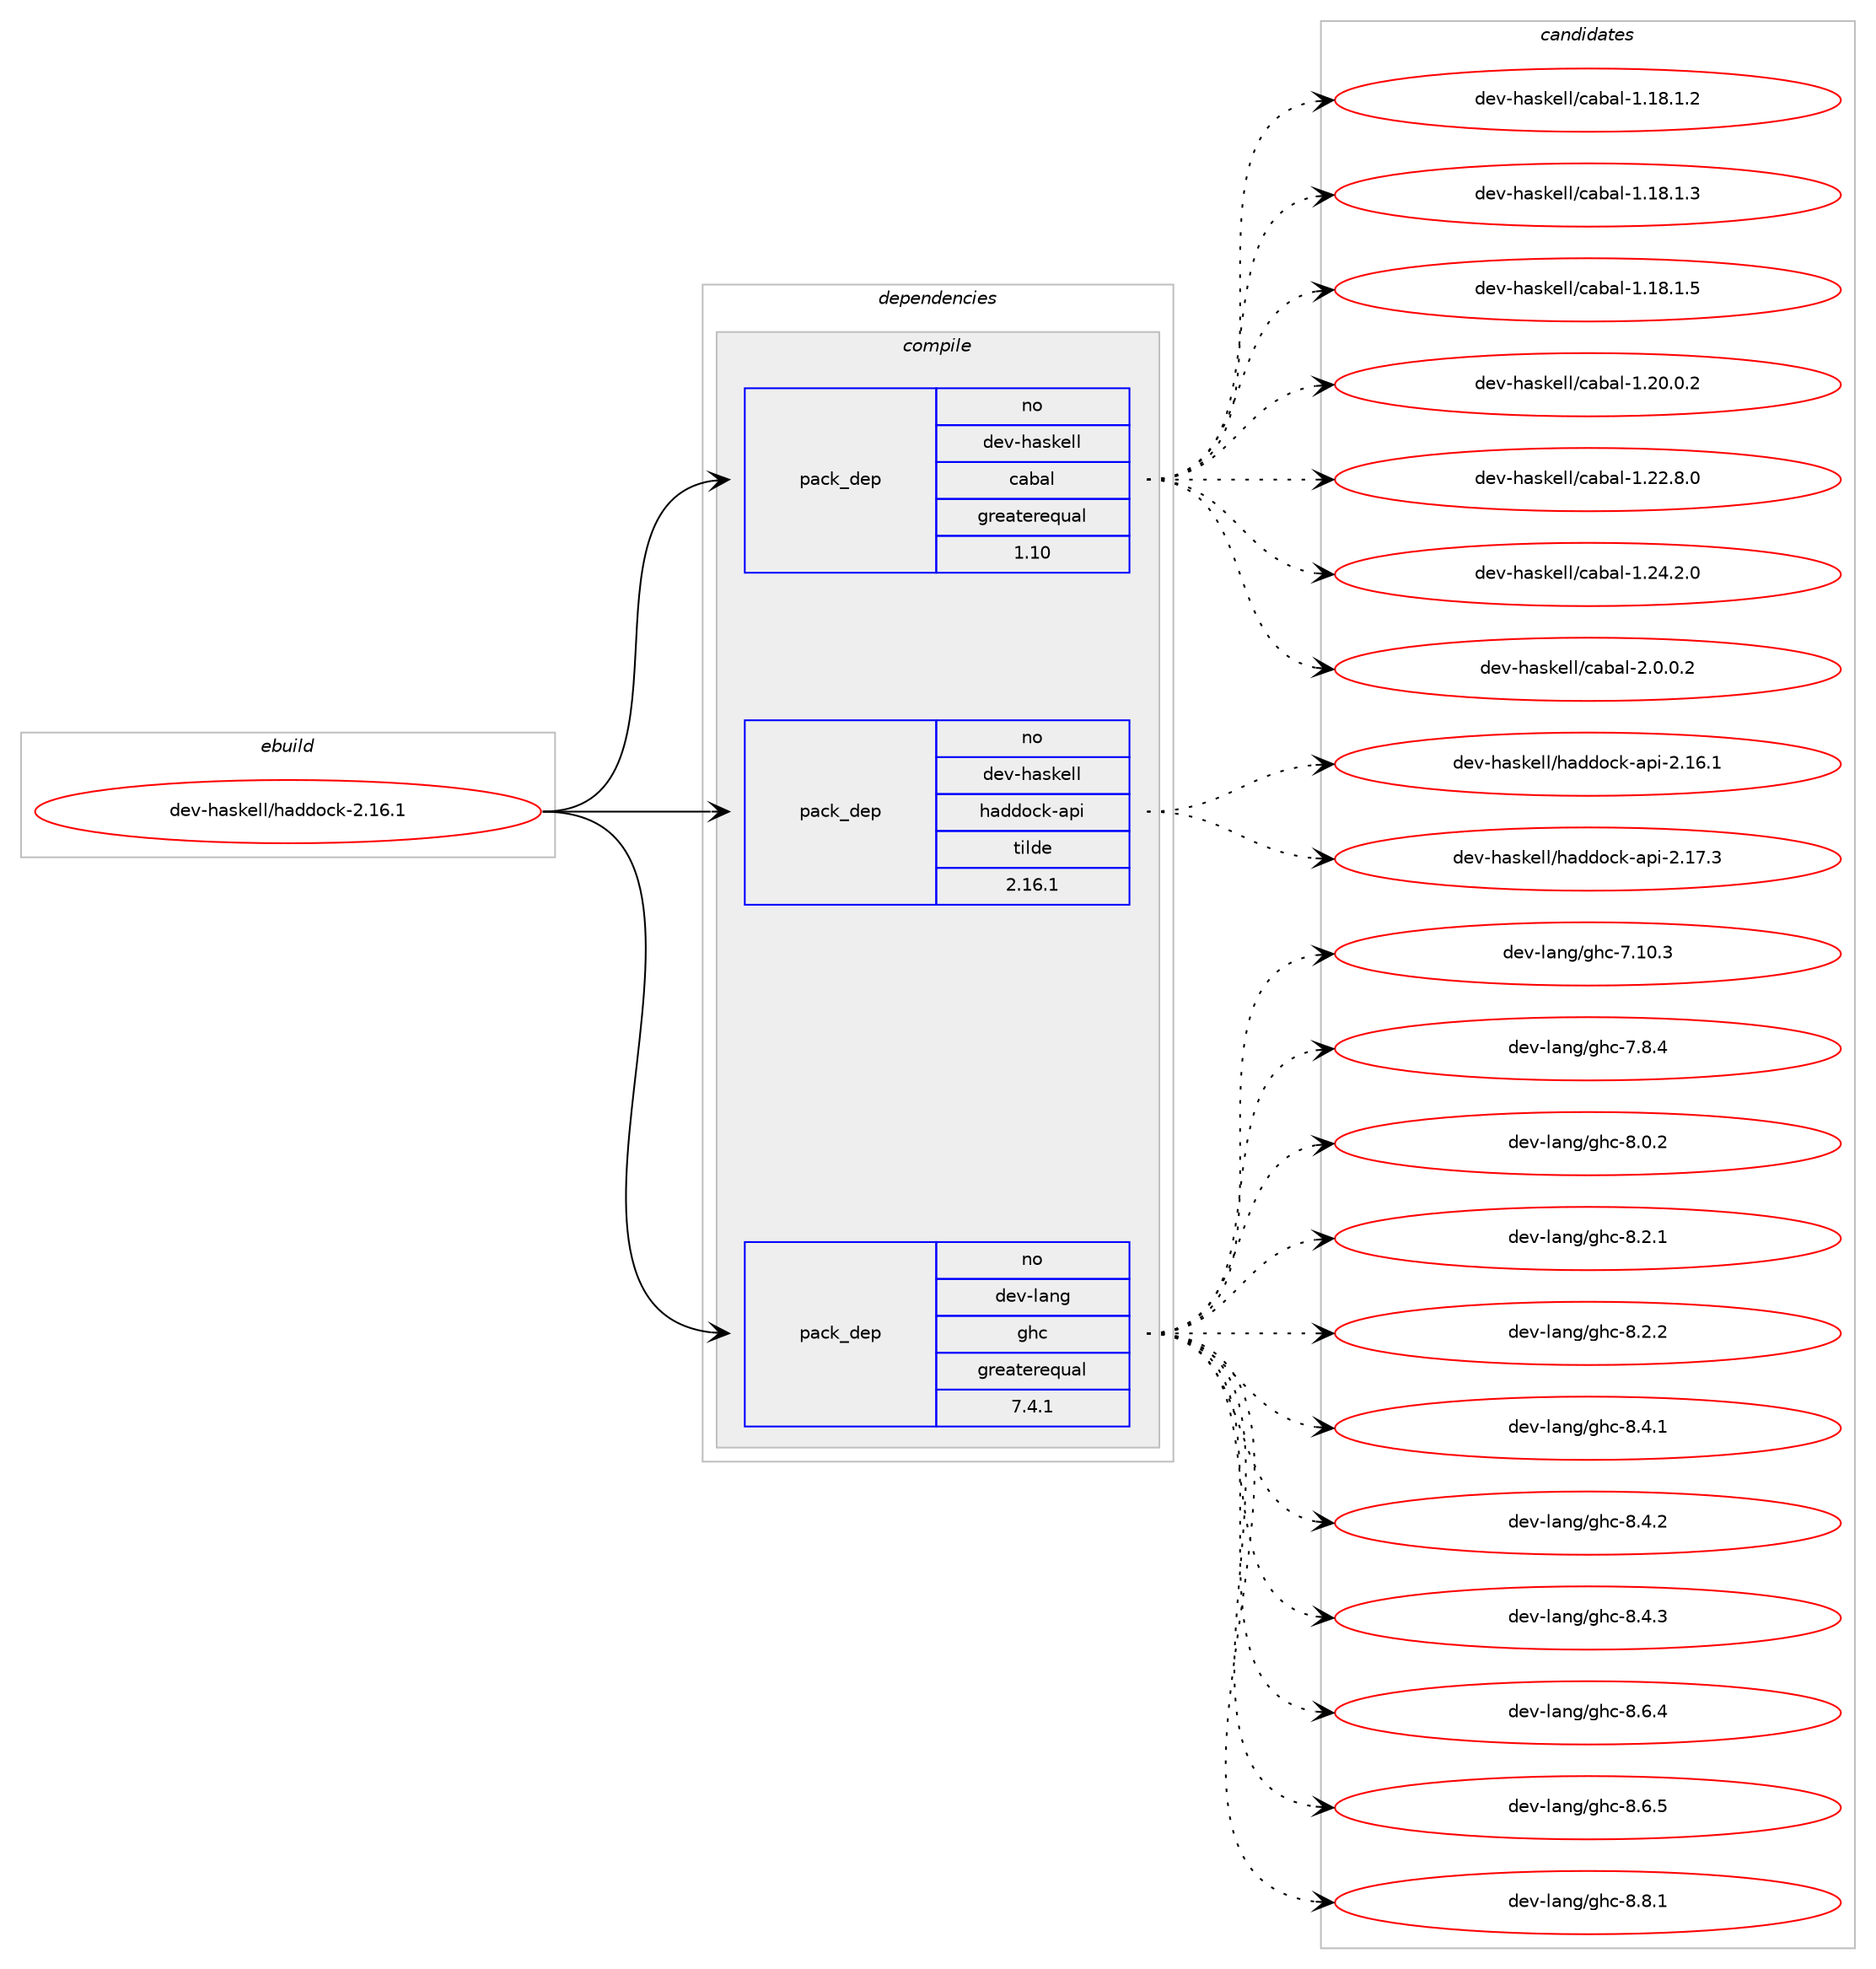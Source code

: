digraph prolog {

# *************
# Graph options
# *************

newrank=true;
concentrate=true;
compound=true;
graph [rankdir=LR,fontname=Helvetica,fontsize=10,ranksep=1.5];#, ranksep=2.5, nodesep=0.2];
edge  [arrowhead=vee];
node  [fontname=Helvetica,fontsize=10];

# **********
# The ebuild
# **********

subgraph cluster_leftcol {
color=gray;
rank=same;
label=<<i>ebuild</i>>;
id [label="dev-haskell/haddock-2.16.1", color=red, width=4, href="../dev-haskell/haddock-2.16.1.svg"];
}

# ****************
# The dependencies
# ****************

subgraph cluster_midcol {
color=gray;
label=<<i>dependencies</i>>;
subgraph cluster_compile {
fillcolor="#eeeeee";
style=filled;
label=<<i>compile</i>>;
subgraph pack397453 {
dependency533600 [label=<<TABLE BORDER="0" CELLBORDER="1" CELLSPACING="0" CELLPADDING="4" WIDTH="220"><TR><TD ROWSPAN="6" CELLPADDING="30">pack_dep</TD></TR><TR><TD WIDTH="110">no</TD></TR><TR><TD>dev-haskell</TD></TR><TR><TD>cabal</TD></TR><TR><TD>greaterequal</TD></TR><TR><TD>1.10</TD></TR></TABLE>>, shape=none, color=blue];
}
id:e -> dependency533600:w [weight=20,style="solid",arrowhead="vee"];
subgraph pack397454 {
dependency533601 [label=<<TABLE BORDER="0" CELLBORDER="1" CELLSPACING="0" CELLPADDING="4" WIDTH="220"><TR><TD ROWSPAN="6" CELLPADDING="30">pack_dep</TD></TR><TR><TD WIDTH="110">no</TD></TR><TR><TD>dev-haskell</TD></TR><TR><TD>haddock-api</TD></TR><TR><TD>tilde</TD></TR><TR><TD>2.16.1</TD></TR></TABLE>>, shape=none, color=blue];
}
id:e -> dependency533601:w [weight=20,style="solid",arrowhead="vee"];
subgraph pack397455 {
dependency533602 [label=<<TABLE BORDER="0" CELLBORDER="1" CELLSPACING="0" CELLPADDING="4" WIDTH="220"><TR><TD ROWSPAN="6" CELLPADDING="30">pack_dep</TD></TR><TR><TD WIDTH="110">no</TD></TR><TR><TD>dev-lang</TD></TR><TR><TD>ghc</TD></TR><TR><TD>greaterequal</TD></TR><TR><TD>7.4.1</TD></TR></TABLE>>, shape=none, color=blue];
}
id:e -> dependency533602:w [weight=20,style="solid",arrowhead="vee"];
}
subgraph cluster_compileandrun {
fillcolor="#eeeeee";
style=filled;
label=<<i>compile and run</i>>;
}
subgraph cluster_run {
fillcolor="#eeeeee";
style=filled;
label=<<i>run</i>>;
}
}

# **************
# The candidates
# **************

subgraph cluster_choices {
rank=same;
color=gray;
label=<<i>candidates</i>>;

subgraph choice397453 {
color=black;
nodesep=1;
choice10010111845104971151071011081084799979897108454946495646494650 [label="dev-haskell/cabal-1.18.1.2", color=red, width=4,href="../dev-haskell/cabal-1.18.1.2.svg"];
choice10010111845104971151071011081084799979897108454946495646494651 [label="dev-haskell/cabal-1.18.1.3", color=red, width=4,href="../dev-haskell/cabal-1.18.1.3.svg"];
choice10010111845104971151071011081084799979897108454946495646494653 [label="dev-haskell/cabal-1.18.1.5", color=red, width=4,href="../dev-haskell/cabal-1.18.1.5.svg"];
choice10010111845104971151071011081084799979897108454946504846484650 [label="dev-haskell/cabal-1.20.0.2", color=red, width=4,href="../dev-haskell/cabal-1.20.0.2.svg"];
choice10010111845104971151071011081084799979897108454946505046564648 [label="dev-haskell/cabal-1.22.8.0", color=red, width=4,href="../dev-haskell/cabal-1.22.8.0.svg"];
choice10010111845104971151071011081084799979897108454946505246504648 [label="dev-haskell/cabal-1.24.2.0", color=red, width=4,href="../dev-haskell/cabal-1.24.2.0.svg"];
choice100101118451049711510710110810847999798971084550464846484650 [label="dev-haskell/cabal-2.0.0.2", color=red, width=4,href="../dev-haskell/cabal-2.0.0.2.svg"];
dependency533600:e -> choice10010111845104971151071011081084799979897108454946495646494650:w [style=dotted,weight="100"];
dependency533600:e -> choice10010111845104971151071011081084799979897108454946495646494651:w [style=dotted,weight="100"];
dependency533600:e -> choice10010111845104971151071011081084799979897108454946495646494653:w [style=dotted,weight="100"];
dependency533600:e -> choice10010111845104971151071011081084799979897108454946504846484650:w [style=dotted,weight="100"];
dependency533600:e -> choice10010111845104971151071011081084799979897108454946505046564648:w [style=dotted,weight="100"];
dependency533600:e -> choice10010111845104971151071011081084799979897108454946505246504648:w [style=dotted,weight="100"];
dependency533600:e -> choice100101118451049711510710110810847999798971084550464846484650:w [style=dotted,weight="100"];
}
subgraph choice397454 {
color=black;
nodesep=1;
choice1001011184510497115107101108108471049710010011199107459711210545504649544649 [label="dev-haskell/haddock-api-2.16.1", color=red, width=4,href="../dev-haskell/haddock-api-2.16.1.svg"];
choice1001011184510497115107101108108471049710010011199107459711210545504649554651 [label="dev-haskell/haddock-api-2.17.3", color=red, width=4,href="../dev-haskell/haddock-api-2.17.3.svg"];
dependency533601:e -> choice1001011184510497115107101108108471049710010011199107459711210545504649544649:w [style=dotted,weight="100"];
dependency533601:e -> choice1001011184510497115107101108108471049710010011199107459711210545504649554651:w [style=dotted,weight="100"];
}
subgraph choice397455 {
color=black;
nodesep=1;
choice1001011184510897110103471031049945554649484651 [label="dev-lang/ghc-7.10.3", color=red, width=4,href="../dev-lang/ghc-7.10.3.svg"];
choice10010111845108971101034710310499455546564652 [label="dev-lang/ghc-7.8.4", color=red, width=4,href="../dev-lang/ghc-7.8.4.svg"];
choice10010111845108971101034710310499455646484650 [label="dev-lang/ghc-8.0.2", color=red, width=4,href="../dev-lang/ghc-8.0.2.svg"];
choice10010111845108971101034710310499455646504649 [label="dev-lang/ghc-8.2.1", color=red, width=4,href="../dev-lang/ghc-8.2.1.svg"];
choice10010111845108971101034710310499455646504650 [label="dev-lang/ghc-8.2.2", color=red, width=4,href="../dev-lang/ghc-8.2.2.svg"];
choice10010111845108971101034710310499455646524649 [label="dev-lang/ghc-8.4.1", color=red, width=4,href="../dev-lang/ghc-8.4.1.svg"];
choice10010111845108971101034710310499455646524650 [label="dev-lang/ghc-8.4.2", color=red, width=4,href="../dev-lang/ghc-8.4.2.svg"];
choice10010111845108971101034710310499455646524651 [label="dev-lang/ghc-8.4.3", color=red, width=4,href="../dev-lang/ghc-8.4.3.svg"];
choice10010111845108971101034710310499455646544652 [label="dev-lang/ghc-8.6.4", color=red, width=4,href="../dev-lang/ghc-8.6.4.svg"];
choice10010111845108971101034710310499455646544653 [label="dev-lang/ghc-8.6.5", color=red, width=4,href="../dev-lang/ghc-8.6.5.svg"];
choice10010111845108971101034710310499455646564649 [label="dev-lang/ghc-8.8.1", color=red, width=4,href="../dev-lang/ghc-8.8.1.svg"];
dependency533602:e -> choice1001011184510897110103471031049945554649484651:w [style=dotted,weight="100"];
dependency533602:e -> choice10010111845108971101034710310499455546564652:w [style=dotted,weight="100"];
dependency533602:e -> choice10010111845108971101034710310499455646484650:w [style=dotted,weight="100"];
dependency533602:e -> choice10010111845108971101034710310499455646504649:w [style=dotted,weight="100"];
dependency533602:e -> choice10010111845108971101034710310499455646504650:w [style=dotted,weight="100"];
dependency533602:e -> choice10010111845108971101034710310499455646524649:w [style=dotted,weight="100"];
dependency533602:e -> choice10010111845108971101034710310499455646524650:w [style=dotted,weight="100"];
dependency533602:e -> choice10010111845108971101034710310499455646524651:w [style=dotted,weight="100"];
dependency533602:e -> choice10010111845108971101034710310499455646544652:w [style=dotted,weight="100"];
dependency533602:e -> choice10010111845108971101034710310499455646544653:w [style=dotted,weight="100"];
dependency533602:e -> choice10010111845108971101034710310499455646564649:w [style=dotted,weight="100"];
}
}

}
